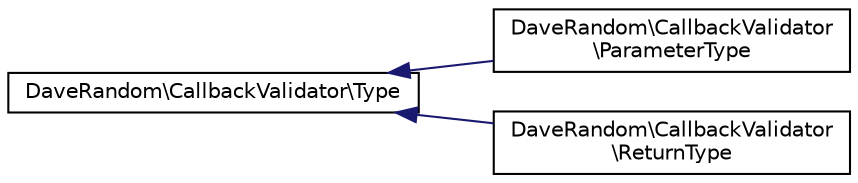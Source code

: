 digraph "Graphical Class Hierarchy"
{
 // INTERACTIVE_SVG=YES
 // LATEX_PDF_SIZE
  edge [fontname="Helvetica",fontsize="10",labelfontname="Helvetica",labelfontsize="10"];
  node [fontname="Helvetica",fontsize="10",shape=record];
  rankdir="LR";
  Node0 [label="DaveRandom\\CallbackValidator\\Type",height=0.2,width=0.4,color="black", fillcolor="white", style="filled",URL="$d6/d33/class_dave_random_1_1_callback_validator_1_1_type.html",tooltip=" "];
  Node0 -> Node1 [dir="back",color="midnightblue",fontsize="10",style="solid",fontname="Helvetica"];
  Node1 [label="DaveRandom\\CallbackValidator\l\\ParameterType",height=0.2,width=0.4,color="black", fillcolor="white", style="filled",URL="$d4/de9/class_dave_random_1_1_callback_validator_1_1_parameter_type.html",tooltip=" "];
  Node0 -> Node2 [dir="back",color="midnightblue",fontsize="10",style="solid",fontname="Helvetica"];
  Node2 [label="DaveRandom\\CallbackValidator\l\\ReturnType",height=0.2,width=0.4,color="black", fillcolor="white", style="filled",URL="$d9/d22/class_dave_random_1_1_callback_validator_1_1_return_type.html",tooltip=" "];
}
